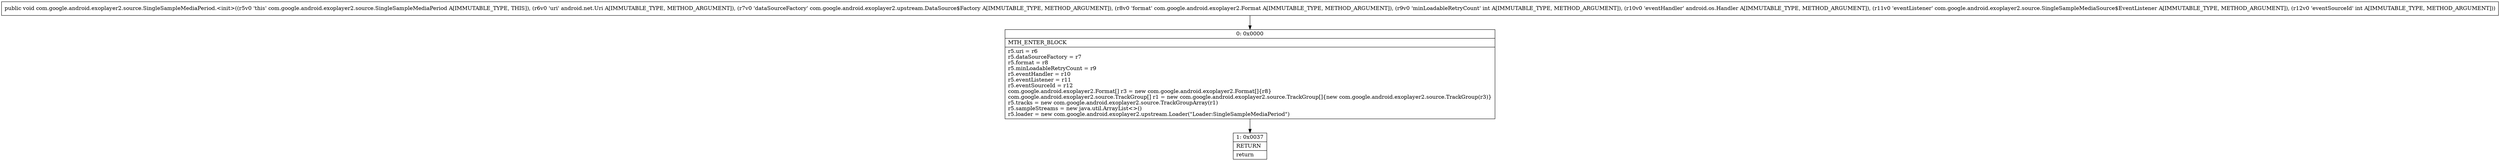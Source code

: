 digraph "CFG forcom.google.android.exoplayer2.source.SingleSampleMediaPeriod.\<init\>(Landroid\/net\/Uri;Lcom\/google\/android\/exoplayer2\/upstream\/DataSource$Factory;Lcom\/google\/android\/exoplayer2\/Format;ILandroid\/os\/Handler;Lcom\/google\/android\/exoplayer2\/source\/SingleSampleMediaSource$EventListener;I)V" {
Node_0 [shape=record,label="{0\:\ 0x0000|MTH_ENTER_BLOCK\l|r5.uri = r6\lr5.dataSourceFactory = r7\lr5.format = r8\lr5.minLoadableRetryCount = r9\lr5.eventHandler = r10\lr5.eventListener = r11\lr5.eventSourceId = r12\lcom.google.android.exoplayer2.Format[] r3 = new com.google.android.exoplayer2.Format[]\{r8\}\lcom.google.android.exoplayer2.source.TrackGroup[] r1 = new com.google.android.exoplayer2.source.TrackGroup[]\{new com.google.android.exoplayer2.source.TrackGroup(r3)\}\lr5.tracks = new com.google.android.exoplayer2.source.TrackGroupArray(r1)\lr5.sampleStreams = new java.util.ArrayList\<\>()\lr5.loader = new com.google.android.exoplayer2.upstream.Loader(\"Loader:SingleSampleMediaPeriod\")\l}"];
Node_1 [shape=record,label="{1\:\ 0x0037|RETURN\l|return\l}"];
MethodNode[shape=record,label="{public void com.google.android.exoplayer2.source.SingleSampleMediaPeriod.\<init\>((r5v0 'this' com.google.android.exoplayer2.source.SingleSampleMediaPeriod A[IMMUTABLE_TYPE, THIS]), (r6v0 'uri' android.net.Uri A[IMMUTABLE_TYPE, METHOD_ARGUMENT]), (r7v0 'dataSourceFactory' com.google.android.exoplayer2.upstream.DataSource$Factory A[IMMUTABLE_TYPE, METHOD_ARGUMENT]), (r8v0 'format' com.google.android.exoplayer2.Format A[IMMUTABLE_TYPE, METHOD_ARGUMENT]), (r9v0 'minLoadableRetryCount' int A[IMMUTABLE_TYPE, METHOD_ARGUMENT]), (r10v0 'eventHandler' android.os.Handler A[IMMUTABLE_TYPE, METHOD_ARGUMENT]), (r11v0 'eventListener' com.google.android.exoplayer2.source.SingleSampleMediaSource$EventListener A[IMMUTABLE_TYPE, METHOD_ARGUMENT]), (r12v0 'eventSourceId' int A[IMMUTABLE_TYPE, METHOD_ARGUMENT])) }"];
MethodNode -> Node_0;
Node_0 -> Node_1;
}

